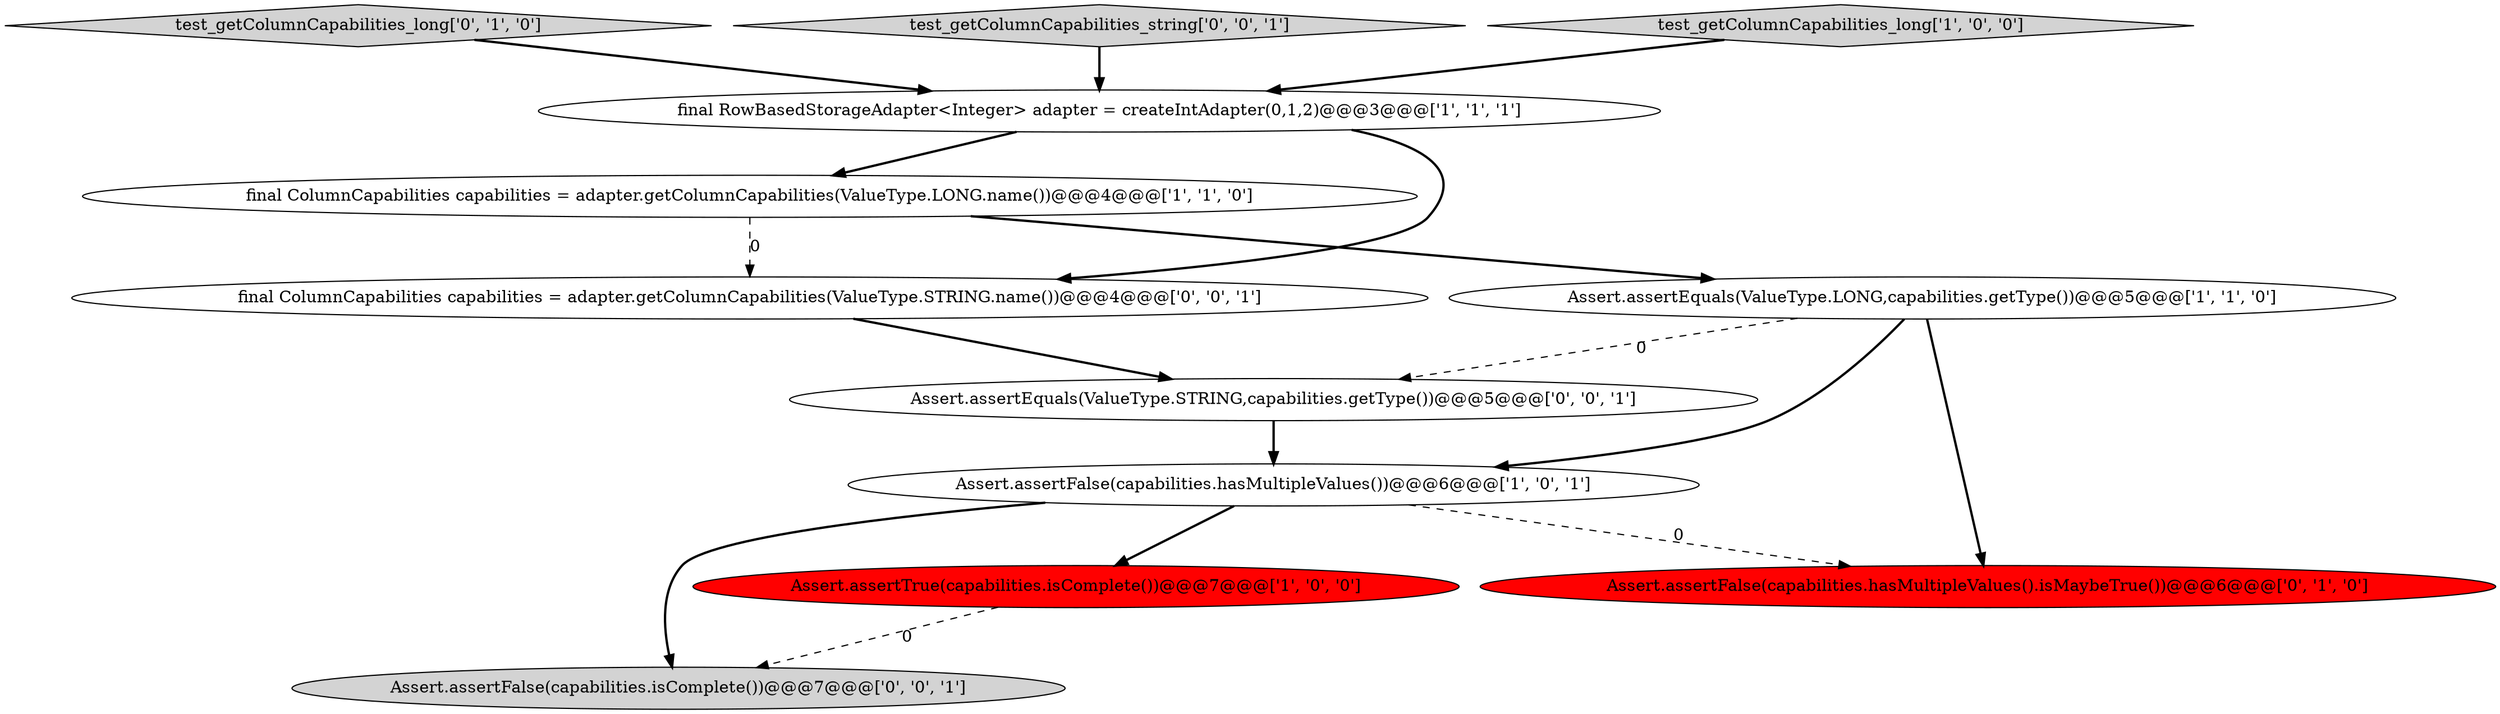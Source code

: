 digraph {
4 [style = filled, label = "Assert.assertTrue(capabilities.isComplete())@@@7@@@['1', '0', '0']", fillcolor = red, shape = ellipse image = "AAA1AAABBB1BBB"];
2 [style = filled, label = "final ColumnCapabilities capabilities = adapter.getColumnCapabilities(ValueType.LONG.name())@@@4@@@['1', '1', '0']", fillcolor = white, shape = ellipse image = "AAA0AAABBB1BBB"];
8 [style = filled, label = "Assert.assertEquals(ValueType.STRING,capabilities.getType())@@@5@@@['0', '0', '1']", fillcolor = white, shape = ellipse image = "AAA0AAABBB3BBB"];
6 [style = filled, label = "test_getColumnCapabilities_long['0', '1', '0']", fillcolor = lightgray, shape = diamond image = "AAA0AAABBB2BBB"];
10 [style = filled, label = "test_getColumnCapabilities_string['0', '0', '1']", fillcolor = lightgray, shape = diamond image = "AAA0AAABBB3BBB"];
1 [style = filled, label = "Assert.assertFalse(capabilities.hasMultipleValues())@@@6@@@['1', '0', '1']", fillcolor = white, shape = ellipse image = "AAA0AAABBB1BBB"];
0 [style = filled, label = "final RowBasedStorageAdapter<Integer> adapter = createIntAdapter(0,1,2)@@@3@@@['1', '1', '1']", fillcolor = white, shape = ellipse image = "AAA0AAABBB1BBB"];
5 [style = filled, label = "test_getColumnCapabilities_long['1', '0', '0']", fillcolor = lightgray, shape = diamond image = "AAA0AAABBB1BBB"];
7 [style = filled, label = "Assert.assertFalse(capabilities.hasMultipleValues().isMaybeTrue())@@@6@@@['0', '1', '0']", fillcolor = red, shape = ellipse image = "AAA1AAABBB2BBB"];
11 [style = filled, label = "Assert.assertFalse(capabilities.isComplete())@@@7@@@['0', '0', '1']", fillcolor = lightgray, shape = ellipse image = "AAA0AAABBB3BBB"];
9 [style = filled, label = "final ColumnCapabilities capabilities = adapter.getColumnCapabilities(ValueType.STRING.name())@@@4@@@['0', '0', '1']", fillcolor = white, shape = ellipse image = "AAA0AAABBB3BBB"];
3 [style = filled, label = "Assert.assertEquals(ValueType.LONG,capabilities.getType())@@@5@@@['1', '1', '0']", fillcolor = white, shape = ellipse image = "AAA0AAABBB1BBB"];
8->1 [style = bold, label=""];
3->8 [style = dashed, label="0"];
1->4 [style = bold, label=""];
0->9 [style = bold, label=""];
6->0 [style = bold, label=""];
4->11 [style = dashed, label="0"];
1->7 [style = dashed, label="0"];
5->0 [style = bold, label=""];
3->1 [style = bold, label=""];
3->7 [style = bold, label=""];
9->8 [style = bold, label=""];
2->9 [style = dashed, label="0"];
10->0 [style = bold, label=""];
2->3 [style = bold, label=""];
1->11 [style = bold, label=""];
0->2 [style = bold, label=""];
}
